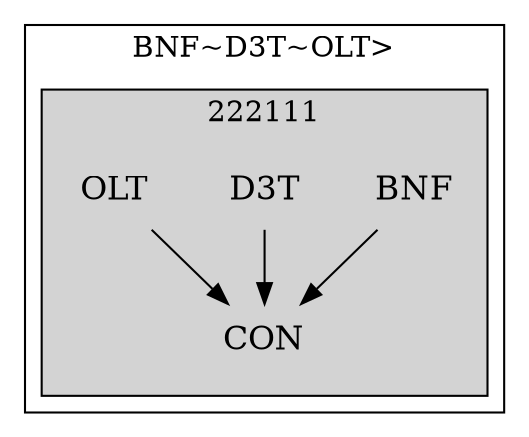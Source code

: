 strict digraph FirstlevelCluster {
	labelloc = "t";
	compound = false;
	subgraph cluster_0 {
	label= "BNF~D3T~OLT>";
		subgraph	cluster_2 {
		label = "222111";
			style = filled;
			node	[label = CON, shape = plaintext, fontsize = 16] CON2;
			node	[label = BNF, shape = plaintext, fontsize = 16] BNF2;
			node	[label = D3T, shape = plaintext, fontsize = 16] D3T2;
			node	[label = OLT, shape = plaintext, fontsize = 16] OLT2;
			BNF2->CON2;D3T2->CON2;OLT2->CON2;			}
}}